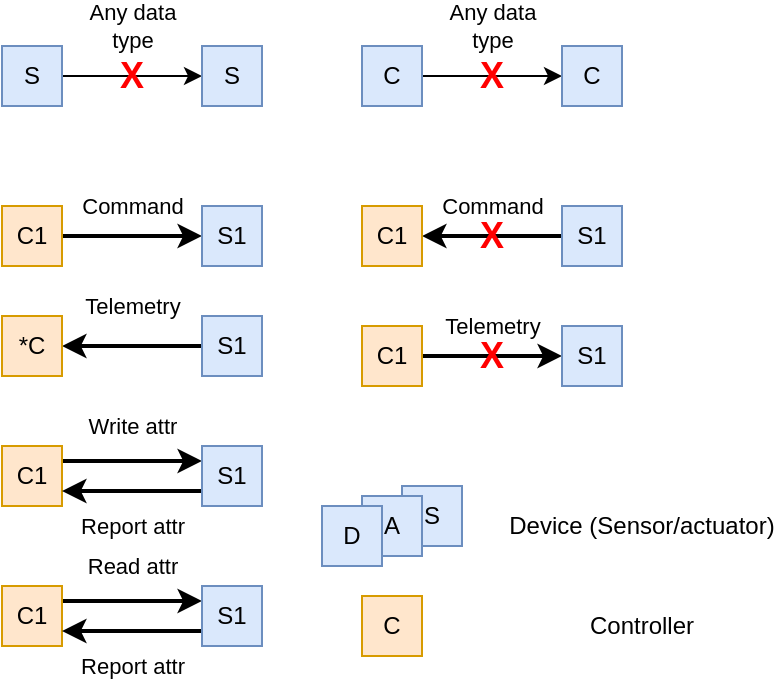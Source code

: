 <mxfile version="14.6.13" type="device"><diagram id="PCCeuIKDFlT7Rad5QOef" name="Page-1"><mxGraphModel dx="1086" dy="806" grid="1" gridSize="10" guides="1" tooltips="1" connect="1" arrows="1" fold="1" page="1" pageScale="1" pageWidth="827" pageHeight="1169" math="0" shadow="0"><root><mxCell id="0"/><mxCell id="1" parent="0"/><mxCell id="XJvr-wAG6yKvw3HLRdfd-49" style="edgeStyle=orthogonalEdgeStyle;rounded=0;orthogonalLoop=1;jettySize=auto;html=1;exitX=0;exitY=0.5;exitDx=0;exitDy=0;entryX=1;entryY=0.5;entryDx=0;entryDy=0;fontSize=11;fontColor=#000000;strokeWidth=2;" parent="1" source="XJvr-wAG6yKvw3HLRdfd-27" target="XJvr-wAG6yKvw3HLRdfd-30" edge="1"><mxGeometry relative="1" as="geometry"/></mxCell><mxCell id="XJvr-wAG6yKvw3HLRdfd-27" value="S1" style="rounded=0;whiteSpace=wrap;html=1;align=center;verticalAlign=middle;fillColor=#dae8fc;strokeColor=#6c8ebf;" parent="1" vertex="1"><mxGeometry x="180" y="245" width="30" height="30" as="geometry"/></mxCell><mxCell id="XJvr-wAG6yKvw3HLRdfd-29" value="Telemetry" style="text;html=1;strokeColor=none;fillColor=none;align=center;verticalAlign=middle;whiteSpace=wrap;rounded=0;fontSize=11;" parent="1" vertex="1"><mxGeometry x="117.5" y="230" width="55" height="20" as="geometry"/></mxCell><mxCell id="XJvr-wAG6yKvw3HLRdfd-30" value="*C" style="rounded=0;whiteSpace=wrap;html=1;align=center;verticalAlign=middle;fillColor=#ffe6cc;strokeColor=#d79b00;" parent="1" vertex="1"><mxGeometry x="80" y="245" width="30" height="30" as="geometry"/></mxCell><mxCell id="XJvr-wAG6yKvw3HLRdfd-33" style="edgeStyle=orthogonalEdgeStyle;rounded=0;orthogonalLoop=1;jettySize=auto;html=1;exitX=1;exitY=0.5;exitDx=0;exitDy=0;entryX=0;entryY=0.5;entryDx=0;entryDy=0;fontSize=18;fontColor=#FF0000;strokeWidth=2;" parent="1" source="XJvr-wAG6yKvw3HLRdfd-34" target="XJvr-wAG6yKvw3HLRdfd-35" edge="1"><mxGeometry relative="1" as="geometry"/></mxCell><mxCell id="XJvr-wAG6yKvw3HLRdfd-34" value="C1" style="rounded=0;whiteSpace=wrap;html=1;align=center;verticalAlign=middle;fillColor=#ffe6cc;strokeColor=#d79b00;" parent="1" vertex="1"><mxGeometry x="260" y="250" width="30" height="30" as="geometry"/></mxCell><mxCell id="XJvr-wAG6yKvw3HLRdfd-35" value="S1" style="rounded=0;whiteSpace=wrap;html=1;align=center;verticalAlign=middle;fillColor=#dae8fc;strokeColor=#6c8ebf;" parent="1" vertex="1"><mxGeometry x="360" y="250" width="30" height="30" as="geometry"/></mxCell><mxCell id="XJvr-wAG6yKvw3HLRdfd-50" style="edgeStyle=orthogonalEdgeStyle;rounded=0;orthogonalLoop=1;jettySize=auto;html=1;exitX=0;exitY=0.5;exitDx=0;exitDy=0;entryX=1;entryY=0.5;entryDx=0;entryDy=0;fontSize=11;fontColor=#000000;strokeWidth=2;" parent="1" source="XJvr-wAG6yKvw3HLRdfd-37" target="XJvr-wAG6yKvw3HLRdfd-39" edge="1"><mxGeometry relative="1" as="geometry"/></mxCell><mxCell id="XJvr-wAG6yKvw3HLRdfd-37" value="S1" style="rounded=0;whiteSpace=wrap;html=1;align=center;verticalAlign=middle;fillColor=#dae8fc;strokeColor=#6c8ebf;" parent="1" vertex="1"><mxGeometry x="360" y="190" width="30" height="30" as="geometry"/></mxCell><mxCell id="XJvr-wAG6yKvw3HLRdfd-38" value="Command" style="text;html=1;strokeColor=none;fillColor=none;align=center;verticalAlign=middle;whiteSpace=wrap;rounded=0;fontSize=11;" parent="1" vertex="1"><mxGeometry x="297.5" y="180" width="55" height="20" as="geometry"/></mxCell><mxCell id="XJvr-wAG6yKvw3HLRdfd-39" value="C1" style="rounded=0;whiteSpace=wrap;html=1;align=center;verticalAlign=middle;fillColor=#ffe6cc;strokeColor=#d79b00;" parent="1" vertex="1"><mxGeometry x="260" y="190" width="30" height="30" as="geometry"/></mxCell><mxCell id="XJvr-wAG6yKvw3HLRdfd-40" value="Telemetry" style="text;html=1;strokeColor=none;fillColor=none;align=center;verticalAlign=middle;whiteSpace=wrap;rounded=0;fontSize=11;" parent="1" vertex="1"><mxGeometry x="297.5" y="240" width="55" height="20" as="geometry"/></mxCell><mxCell id="XJvr-wAG6yKvw3HLRdfd-41" value="X" style="text;strokeColor=none;align=center;verticalAlign=middle;whiteSpace=wrap;rounded=0;strokeWidth=4;fontSize=18;fontStyle=1;fontColor=#FF0000;html=1;" parent="1" vertex="1"><mxGeometry x="320" y="195" width="10" height="20" as="geometry"/></mxCell><mxCell id="XJvr-wAG6yKvw3HLRdfd-43" value="X" style="text;strokeColor=none;align=center;verticalAlign=middle;whiteSpace=wrap;rounded=0;strokeWidth=4;fontSize=18;fontStyle=1;fontColor=#FF0000;html=1;" parent="1" vertex="1"><mxGeometry x="320" y="255" width="10" height="20" as="geometry"/></mxCell><mxCell id="XJvr-wAG6yKvw3HLRdfd-59" style="edgeStyle=orthogonalEdgeStyle;rounded=0;orthogonalLoop=1;jettySize=auto;html=1;exitX=1;exitY=0.25;exitDx=0;exitDy=0;entryX=0;entryY=0.25;entryDx=0;entryDy=0;fontSize=11;fontColor=#000000;strokeWidth=2;" parent="1" source="XJvr-wAG6yKvw3HLRdfd-56" target="XJvr-wAG6yKvw3HLRdfd-57" edge="1"><mxGeometry relative="1" as="geometry"/></mxCell><mxCell id="XJvr-wAG6yKvw3HLRdfd-56" value="C1" style="rounded=0;whiteSpace=wrap;html=1;align=center;verticalAlign=middle;fillColor=#ffe6cc;strokeColor=#d79b00;" parent="1" vertex="1"><mxGeometry x="80" y="310" width="30" height="30" as="geometry"/></mxCell><mxCell id="XJvr-wAG6yKvw3HLRdfd-60" style="edgeStyle=orthogonalEdgeStyle;rounded=0;orthogonalLoop=1;jettySize=auto;html=1;exitX=0;exitY=0.75;exitDx=0;exitDy=0;entryX=1;entryY=0.75;entryDx=0;entryDy=0;fontSize=11;fontColor=#000000;strokeWidth=2;" parent="1" source="XJvr-wAG6yKvw3HLRdfd-57" target="XJvr-wAG6yKvw3HLRdfd-56" edge="1"><mxGeometry relative="1" as="geometry"/></mxCell><mxCell id="XJvr-wAG6yKvw3HLRdfd-57" value="S1" style="rounded=0;whiteSpace=wrap;html=1;align=center;verticalAlign=middle;fillColor=#dae8fc;strokeColor=#6c8ebf;" parent="1" vertex="1"><mxGeometry x="180" y="310" width="30" height="30" as="geometry"/></mxCell><mxCell id="XJvr-wAG6yKvw3HLRdfd-58" value="Write attr" style="text;html=1;strokeColor=none;fillColor=none;align=center;verticalAlign=middle;whiteSpace=wrap;rounded=0;fontSize=11;" parent="1" vertex="1"><mxGeometry x="117.5" y="290" width="55" height="20" as="geometry"/></mxCell><mxCell id="XJvr-wAG6yKvw3HLRdfd-61" value="Report attr" style="text;html=1;strokeColor=none;fillColor=none;align=center;verticalAlign=middle;whiteSpace=wrap;rounded=0;fontSize=11;" parent="1" vertex="1"><mxGeometry x="117.5" y="340" width="55" height="20" as="geometry"/></mxCell><mxCell id="XJvr-wAG6yKvw3HLRdfd-62" style="edgeStyle=orthogonalEdgeStyle;rounded=0;orthogonalLoop=1;jettySize=auto;html=1;exitX=1;exitY=0.25;exitDx=0;exitDy=0;entryX=0;entryY=0.25;entryDx=0;entryDy=0;fontSize=11;fontColor=#000000;strokeWidth=2;" parent="1" source="XJvr-wAG6yKvw3HLRdfd-63" target="XJvr-wAG6yKvw3HLRdfd-65" edge="1"><mxGeometry relative="1" as="geometry"/></mxCell><mxCell id="XJvr-wAG6yKvw3HLRdfd-63" value="C1" style="rounded=0;whiteSpace=wrap;html=1;align=center;verticalAlign=middle;fillColor=#ffe6cc;strokeColor=#d79b00;" parent="1" vertex="1"><mxGeometry x="80" y="380" width="30" height="30" as="geometry"/></mxCell><mxCell id="XJvr-wAG6yKvw3HLRdfd-64" style="edgeStyle=orthogonalEdgeStyle;rounded=0;orthogonalLoop=1;jettySize=auto;html=1;exitX=0;exitY=0.75;exitDx=0;exitDy=0;entryX=1;entryY=0.75;entryDx=0;entryDy=0;fontSize=11;fontColor=#000000;strokeWidth=2;" parent="1" source="XJvr-wAG6yKvw3HLRdfd-65" target="XJvr-wAG6yKvw3HLRdfd-63" edge="1"><mxGeometry relative="1" as="geometry"/></mxCell><mxCell id="XJvr-wAG6yKvw3HLRdfd-65" value="S1" style="rounded=0;whiteSpace=wrap;html=1;align=center;verticalAlign=middle;fillColor=#dae8fc;strokeColor=#6c8ebf;" parent="1" vertex="1"><mxGeometry x="180" y="380" width="30" height="30" as="geometry"/></mxCell><mxCell id="XJvr-wAG6yKvw3HLRdfd-66" value="Read attr" style="text;html=1;strokeColor=none;fillColor=none;align=center;verticalAlign=middle;whiteSpace=wrap;rounded=0;fontSize=11;" parent="1" vertex="1"><mxGeometry x="117.5" y="360" width="55" height="20" as="geometry"/></mxCell><mxCell id="XJvr-wAG6yKvw3HLRdfd-67" value="Report attr" style="text;html=1;strokeColor=none;fillColor=none;align=center;verticalAlign=middle;whiteSpace=wrap;rounded=0;fontSize=11;" parent="1" vertex="1"><mxGeometry x="117.5" y="410" width="55" height="20" as="geometry"/></mxCell><mxCell id="XJvr-wAG6yKvw3HLRdfd-76" style="edgeStyle=orthogonalEdgeStyle;rounded=0;orthogonalLoop=1;jettySize=auto;html=1;exitX=1;exitY=0.5;exitDx=0;exitDy=0;entryX=0;entryY=0.5;entryDx=0;entryDy=0;fontSize=18;fontColor=#FF0000;strokeWidth=2;" parent="1" source="XJvr-wAG6yKvw3HLRdfd-77" target="XJvr-wAG6yKvw3HLRdfd-78" edge="1"><mxGeometry relative="1" as="geometry"/></mxCell><mxCell id="XJvr-wAG6yKvw3HLRdfd-77" value="C1" style="rounded=0;whiteSpace=wrap;html=1;align=center;verticalAlign=middle;fillColor=#ffe6cc;strokeColor=#d79b00;" parent="1" vertex="1"><mxGeometry x="80" y="190" width="30" height="30" as="geometry"/></mxCell><mxCell id="XJvr-wAG6yKvw3HLRdfd-78" value="S1" style="rounded=0;whiteSpace=wrap;html=1;align=center;verticalAlign=middle;fillColor=#dae8fc;strokeColor=#6c8ebf;" parent="1" vertex="1"><mxGeometry x="180" y="190" width="30" height="30" as="geometry"/></mxCell><mxCell id="XJvr-wAG6yKvw3HLRdfd-79" value="Command" style="text;html=1;strokeColor=none;fillColor=none;align=center;verticalAlign=middle;whiteSpace=wrap;rounded=0;fontSize=11;" parent="1" vertex="1"><mxGeometry x="117.5" y="180" width="55" height="20" as="geometry"/></mxCell><mxCell id="XJvr-wAG6yKvw3HLRdfd-85" style="edgeStyle=orthogonalEdgeStyle;rounded=0;orthogonalLoop=1;jettySize=auto;html=1;exitX=1;exitY=0.5;exitDx=0;exitDy=0;entryX=0;entryY=0.5;entryDx=0;entryDy=0;fontSize=18;fontColor=#FF0000;" parent="1" source="XJvr-wAG6yKvw3HLRdfd-86" target="XJvr-wAG6yKvw3HLRdfd-87" edge="1"><mxGeometry relative="1" as="geometry"/></mxCell><mxCell id="XJvr-wAG6yKvw3HLRdfd-86" value="S" style="rounded=0;whiteSpace=wrap;html=1;align=center;verticalAlign=middle;fillColor=#dae8fc;strokeColor=#6c8ebf;" parent="1" vertex="1"><mxGeometry x="80" y="110" width="30" height="30" as="geometry"/></mxCell><mxCell id="XJvr-wAG6yKvw3HLRdfd-87" value="S" style="rounded=0;whiteSpace=wrap;html=1;align=center;verticalAlign=middle;fillColor=#dae8fc;strokeColor=#6c8ebf;" parent="1" vertex="1"><mxGeometry x="180" y="110" width="30" height="30" as="geometry"/></mxCell><mxCell id="XJvr-wAG6yKvw3HLRdfd-88" value="X" style="text;strokeColor=none;align=center;verticalAlign=middle;whiteSpace=wrap;rounded=0;strokeWidth=4;fontSize=18;fontStyle=1;fontColor=#FF0000;html=1;" parent="1" vertex="1"><mxGeometry x="140" y="115" width="10" height="20" as="geometry"/></mxCell><mxCell id="XJvr-wAG6yKvw3HLRdfd-89" value="Any data type" style="text;html=1;strokeColor=none;fillColor=none;align=center;verticalAlign=middle;whiteSpace=wrap;rounded=0;fontSize=11;" parent="1" vertex="1"><mxGeometry x="117.5" y="90" width="55" height="20" as="geometry"/></mxCell><mxCell id="XJvr-wAG6yKvw3HLRdfd-90" style="edgeStyle=orthogonalEdgeStyle;rounded=0;orthogonalLoop=1;jettySize=auto;html=1;exitX=1;exitY=0.5;exitDx=0;exitDy=0;entryX=0;entryY=0.5;entryDx=0;entryDy=0;fontSize=18;fontColor=#FF0000;" parent="1" source="XJvr-wAG6yKvw3HLRdfd-91" target="XJvr-wAG6yKvw3HLRdfd-92" edge="1"><mxGeometry relative="1" as="geometry"/></mxCell><mxCell id="XJvr-wAG6yKvw3HLRdfd-91" value="C" style="rounded=0;whiteSpace=wrap;html=1;align=center;verticalAlign=middle;fillColor=#dae8fc;strokeColor=#6c8ebf;" parent="1" vertex="1"><mxGeometry x="260" y="110" width="30" height="30" as="geometry"/></mxCell><mxCell id="XJvr-wAG6yKvw3HLRdfd-92" value="C" style="rounded=0;whiteSpace=wrap;html=1;align=center;verticalAlign=middle;fillColor=#dae8fc;strokeColor=#6c8ebf;" parent="1" vertex="1"><mxGeometry x="360" y="110" width="30" height="30" as="geometry"/></mxCell><mxCell id="XJvr-wAG6yKvw3HLRdfd-93" value="X" style="text;strokeColor=none;align=center;verticalAlign=middle;whiteSpace=wrap;rounded=0;strokeWidth=4;fontSize=18;fontStyle=1;fontColor=#FF0000;html=1;" parent="1" vertex="1"><mxGeometry x="320" y="115" width="10" height="20" as="geometry"/></mxCell><mxCell id="XJvr-wAG6yKvw3HLRdfd-94" value="Any data type" style="text;html=1;strokeColor=none;fillColor=none;align=center;verticalAlign=middle;whiteSpace=wrap;rounded=0;fontSize=11;" parent="1" vertex="1"><mxGeometry x="297.5" y="90" width="55" height="20" as="geometry"/></mxCell><mxCell id="uJs0ZHmqOe6HmRTAdsrr-2" value="C" style="rounded=0;whiteSpace=wrap;html=1;align=center;verticalAlign=middle;fillColor=#ffe6cc;strokeColor=#d79b00;" parent="1" vertex="1"><mxGeometry x="260" y="385" width="30" height="30" as="geometry"/></mxCell><mxCell id="uJs0ZHmqOe6HmRTAdsrr-3" value="S" style="rounded=0;whiteSpace=wrap;html=1;align=center;verticalAlign=middle;fillColor=#dae8fc;strokeColor=#6c8ebf;" parent="1" vertex="1"><mxGeometry x="280" y="330" width="30" height="30" as="geometry"/></mxCell><mxCell id="uJs0ZHmqOe6HmRTAdsrr-4" value="Device (Sensor/actuator)" style="text;html=1;strokeColor=none;fillColor=none;align=center;verticalAlign=middle;whiteSpace=wrap;rounded=0;" parent="1" vertex="1"><mxGeometry x="330" y="340" width="140" height="20" as="geometry"/></mxCell><mxCell id="uJs0ZHmqOe6HmRTAdsrr-5" value="A" style="rounded=0;whiteSpace=wrap;html=1;align=center;verticalAlign=middle;fillColor=#dae8fc;strokeColor=#6c8ebf;" parent="1" vertex="1"><mxGeometry x="260" y="335" width="30" height="30" as="geometry"/></mxCell><mxCell id="uJs0ZHmqOe6HmRTAdsrr-6" value="D" style="rounded=0;whiteSpace=wrap;html=1;align=center;verticalAlign=middle;fillColor=#dae8fc;strokeColor=#6c8ebf;" parent="1" vertex="1"><mxGeometry x="240" y="340" width="30" height="30" as="geometry"/></mxCell><mxCell id="uJs0ZHmqOe6HmRTAdsrr-10" value="Controller" style="text;html=1;strokeColor=none;fillColor=none;align=center;verticalAlign=middle;whiteSpace=wrap;rounded=0;" parent="1" vertex="1"><mxGeometry x="330" y="390" width="140" height="20" as="geometry"/></mxCell></root></mxGraphModel></diagram></mxfile>